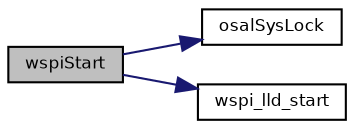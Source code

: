 digraph "wspiStart"
{
  bgcolor="transparent";
  edge [fontname="Helvetica",fontsize="8",labelfontname="Helvetica",labelfontsize="8"];
  node [fontname="Helvetica",fontsize="8",shape=record];
  rankdir="LR";
  Node6 [label="wspiStart",height=0.2,width=0.4,color="black", fillcolor="grey75", style="filled", fontcolor="black"];
  Node6 -> Node7 [color="midnightblue",fontsize="8",style="solid",fontname="Helvetica"];
  Node7 [label="osalSysLock",height=0.2,width=0.4,color="black",URL="$group___o_s_a_l.html#ga0cb5e528b0114b4ca61c2eb65a0515fa",tooltip="Enters a critical zone from thread context. "];
  Node6 -> Node8 [color="midnightblue",fontsize="8",style="solid",fontname="Helvetica"];
  Node8 [label="wspi_lld_start",height=0.2,width=0.4,color="black",URL="$group___w_s_p_i.html#gae0f8ae2becb8896c894c353193f17060",tooltip="Configures and activates the WSPI peripheral. "];
}
